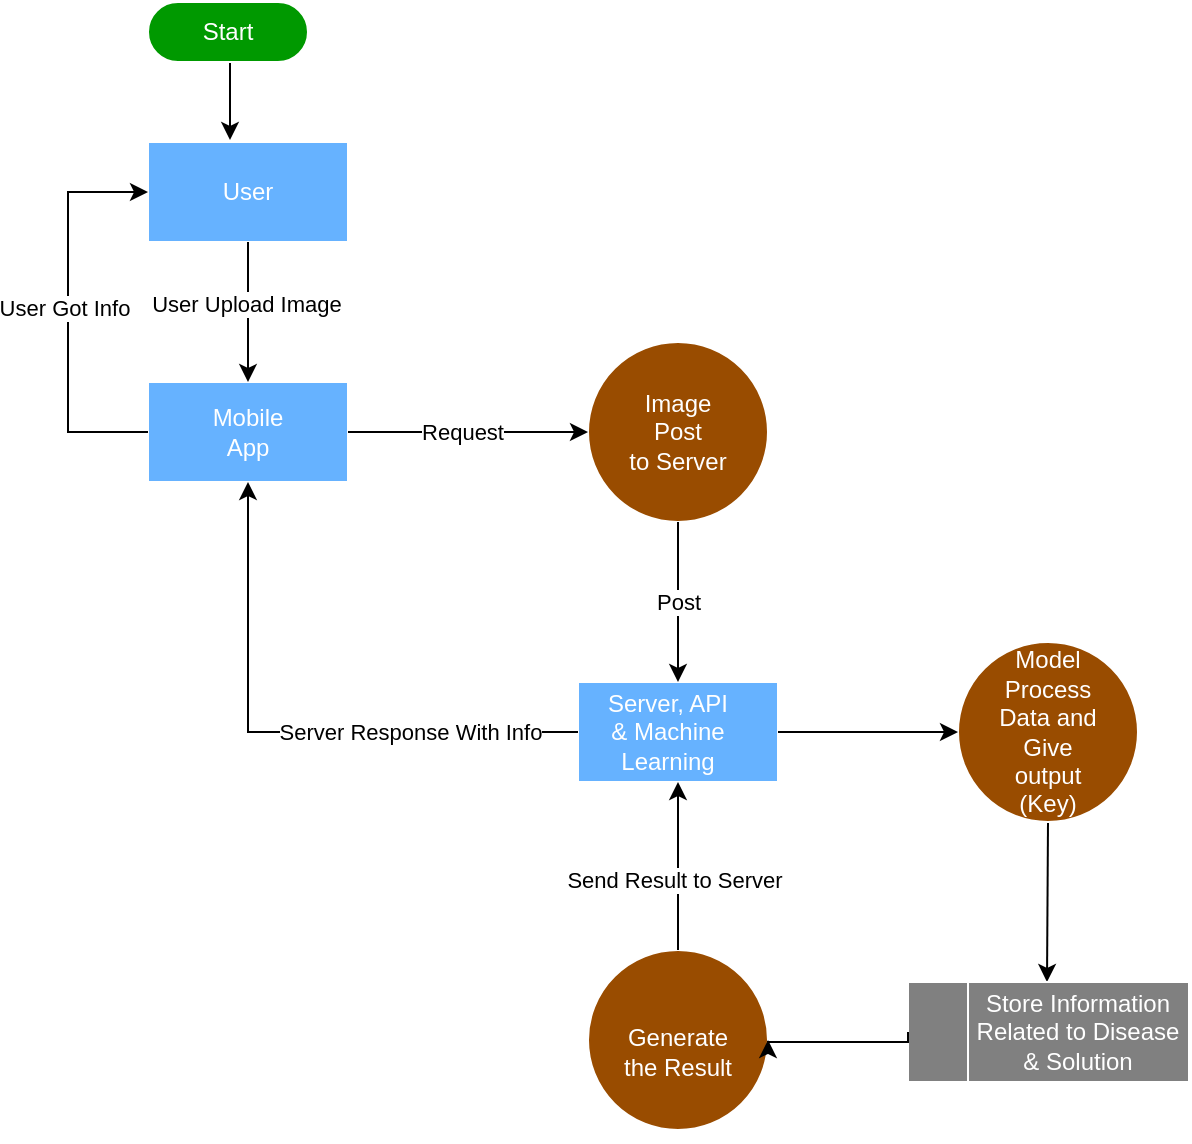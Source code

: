 <mxfile version="21.6.8" type="github">
  <diagram name="Page-1" id="b520641d-4fe3-3701-9064-5fc419738815">
    <mxGraphModel dx="1313" dy="668" grid="1" gridSize="10" guides="1" tooltips="1" connect="1" arrows="1" fold="1" page="1" pageScale="1" pageWidth="1100" pageHeight="850" background="none" math="0" shadow="0">
      <root>
        <mxCell id="0" />
        <mxCell id="1" parent="0" />
        <mxCell id="WrTy3i7SK-XP-YhZIwpe-3" value="" style="group;fillColor=#e1d5e7;strokeColor=#9673a6;" vertex="1" connectable="0" parent="1">
          <mxGeometry x="120" y="240" width="100" height="50" as="geometry" />
        </mxCell>
        <mxCell id="WrTy3i7SK-XP-YhZIwpe-1" value="" style="html=1;dashed=0;whiteSpace=wrap;fillColor=#66B2FF;strokeColor=#FFFFFF;" vertex="1" parent="WrTy3i7SK-XP-YhZIwpe-3">
          <mxGeometry width="100" height="50" as="geometry" />
        </mxCell>
        <mxCell id="WrTy3i7SK-XP-YhZIwpe-2" value="&lt;font color=&quot;#ffffff&quot;&gt;User&lt;br&gt;&lt;/font&gt;" style="text;html=1;strokeColor=none;fillColor=none;align=center;verticalAlign=middle;whiteSpace=wrap;rounded=0;" vertex="1" parent="WrTy3i7SK-XP-YhZIwpe-3">
          <mxGeometry x="20" y="10" width="60" height="30" as="geometry" />
        </mxCell>
        <mxCell id="WrTy3i7SK-XP-YhZIwpe-6" value="" style="group" vertex="1" connectable="0" parent="1">
          <mxGeometry x="120" y="360" width="100" height="50" as="geometry" />
        </mxCell>
        <mxCell id="WrTy3i7SK-XP-YhZIwpe-7" value="" style="html=1;dashed=0;whiteSpace=wrap;fillColor=#66B2FF;strokeColor=#FFFFFF;" vertex="1" parent="WrTy3i7SK-XP-YhZIwpe-6">
          <mxGeometry width="100" height="50" as="geometry" />
        </mxCell>
        <mxCell id="WrTy3i7SK-XP-YhZIwpe-8" value="&lt;font color=&quot;#ffffff&quot;&gt;Mobile App&lt;br&gt;&lt;/font&gt;" style="text;html=1;strokeColor=none;fillColor=none;align=center;verticalAlign=middle;whiteSpace=wrap;rounded=0;" vertex="1" parent="WrTy3i7SK-XP-YhZIwpe-6">
          <mxGeometry x="20" y="10" width="60" height="30" as="geometry" />
        </mxCell>
        <mxCell id="WrTy3i7SK-XP-YhZIwpe-9" style="edgeStyle=orthogonalEdgeStyle;rounded=0;orthogonalLoop=1;jettySize=auto;html=1;exitX=0.5;exitY=1;exitDx=0;exitDy=0;entryX=0.5;entryY=0;entryDx=0;entryDy=0;" edge="1" parent="1" source="WrTy3i7SK-XP-YhZIwpe-1" target="WrTy3i7SK-XP-YhZIwpe-7">
          <mxGeometry relative="1" as="geometry" />
        </mxCell>
        <mxCell id="WrTy3i7SK-XP-YhZIwpe-10" value="User Upload Image" style="edgeLabel;html=1;align=center;verticalAlign=middle;resizable=0;points=[];" vertex="1" connectable="0" parent="WrTy3i7SK-XP-YhZIwpe-9">
          <mxGeometry x="-0.114" y="-1" relative="1" as="geometry">
            <mxPoint as="offset" />
          </mxGeometry>
        </mxCell>
        <mxCell id="WrTy3i7SK-XP-YhZIwpe-13" value="" style="group" vertex="1" connectable="0" parent="1">
          <mxGeometry x="340" y="340" width="90" height="90" as="geometry" />
        </mxCell>
        <mxCell id="WrTy3i7SK-XP-YhZIwpe-11" value="" style="shape=ellipse;html=1;dashed=0;whiteSpace=wrap;perimeter=ellipsePerimeter;strokeColor=#FFFFFF;fillColor=#994C00;" vertex="1" parent="WrTy3i7SK-XP-YhZIwpe-13">
          <mxGeometry width="90" height="90" as="geometry" />
        </mxCell>
        <mxCell id="WrTy3i7SK-XP-YhZIwpe-12" value="&lt;font color=&quot;#ffffff&quot;&gt;Image&lt;br&gt;Post&lt;br&gt;to Server&lt;br&gt;&lt;/font&gt;" style="text;html=1;strokeColor=none;fillColor=none;align=center;verticalAlign=middle;whiteSpace=wrap;rounded=0;" vertex="1" parent="WrTy3i7SK-XP-YhZIwpe-13">
          <mxGeometry x="15" y="30" width="60" height="30" as="geometry" />
        </mxCell>
        <mxCell id="WrTy3i7SK-XP-YhZIwpe-15" style="edgeStyle=orthogonalEdgeStyle;rounded=0;orthogonalLoop=1;jettySize=auto;html=1;exitX=1;exitY=0.5;exitDx=0;exitDy=0;entryX=0;entryY=0.5;entryDx=0;entryDy=0;" edge="1" parent="1" source="WrTy3i7SK-XP-YhZIwpe-7" target="WrTy3i7SK-XP-YhZIwpe-11">
          <mxGeometry relative="1" as="geometry" />
        </mxCell>
        <mxCell id="WrTy3i7SK-XP-YhZIwpe-39" value="Post" style="edgeLabel;html=1;align=center;verticalAlign=middle;resizable=0;points=[];" vertex="1" connectable="0" parent="WrTy3i7SK-XP-YhZIwpe-15">
          <mxGeometry x="-0.1" y="1" relative="1" as="geometry">
            <mxPoint as="offset" />
          </mxGeometry>
        </mxCell>
        <mxCell id="WrTy3i7SK-XP-YhZIwpe-42" value="Request" style="edgeLabel;html=1;align=center;verticalAlign=middle;resizable=0;points=[];" vertex="1" connectable="0" parent="WrTy3i7SK-XP-YhZIwpe-15">
          <mxGeometry x="-0.058" relative="1" as="geometry">
            <mxPoint as="offset" />
          </mxGeometry>
        </mxCell>
        <mxCell id="WrTy3i7SK-XP-YhZIwpe-17" value="" style="group" vertex="1" connectable="0" parent="1">
          <mxGeometry x="335" y="510" width="100" height="50" as="geometry" />
        </mxCell>
        <mxCell id="WrTy3i7SK-XP-YhZIwpe-18" value="" style="html=1;dashed=0;whiteSpace=wrap;fillColor=#66B2FF;strokeColor=#FFFFFF;" vertex="1" parent="WrTy3i7SK-XP-YhZIwpe-17">
          <mxGeometry width="100" height="50" as="geometry" />
        </mxCell>
        <mxCell id="WrTy3i7SK-XP-YhZIwpe-19" value="&lt;font color=&quot;#ffffff&quot;&gt;Server, API &amp;amp; Machine Learning&lt;br&gt;&lt;/font&gt;" style="text;html=1;strokeColor=none;fillColor=none;align=center;verticalAlign=middle;whiteSpace=wrap;rounded=0;" vertex="1" parent="WrTy3i7SK-XP-YhZIwpe-17">
          <mxGeometry x="10" y="10" width="70" height="30" as="geometry" />
        </mxCell>
        <mxCell id="WrTy3i7SK-XP-YhZIwpe-20" style="edgeStyle=orthogonalEdgeStyle;rounded=0;orthogonalLoop=1;jettySize=auto;html=1;exitX=0.5;exitY=1;exitDx=0;exitDy=0;entryX=0.5;entryY=0;entryDx=0;entryDy=0;" edge="1" parent="1" source="WrTy3i7SK-XP-YhZIwpe-11" target="WrTy3i7SK-XP-YhZIwpe-18">
          <mxGeometry relative="1" as="geometry" />
        </mxCell>
        <mxCell id="WrTy3i7SK-XP-YhZIwpe-40" value="Post" style="edgeLabel;html=1;align=center;verticalAlign=middle;resizable=0;points=[];" vertex="1" connectable="0" parent="WrTy3i7SK-XP-YhZIwpe-20">
          <mxGeometry x="0.006" relative="1" as="geometry">
            <mxPoint as="offset" />
          </mxGeometry>
        </mxCell>
        <mxCell id="WrTy3i7SK-XP-YhZIwpe-21" value="" style="group" vertex="1" connectable="0" parent="1">
          <mxGeometry x="525" y="490" width="90" height="90" as="geometry" />
        </mxCell>
        <mxCell id="WrTy3i7SK-XP-YhZIwpe-34" style="edgeStyle=orthogonalEdgeStyle;rounded=0;orthogonalLoop=1;jettySize=auto;html=1;exitX=0.5;exitY=1;exitDx=0;exitDy=0;" edge="1" parent="WrTy3i7SK-XP-YhZIwpe-21" source="WrTy3i7SK-XP-YhZIwpe-22">
          <mxGeometry relative="1" as="geometry">
            <mxPoint x="44.5" y="170" as="targetPoint" />
          </mxGeometry>
        </mxCell>
        <mxCell id="WrTy3i7SK-XP-YhZIwpe-22" value="" style="shape=ellipse;html=1;dashed=0;whiteSpace=wrap;perimeter=ellipsePerimeter;strokeColor=#FFFFFF;fillColor=#994C00;" vertex="1" parent="WrTy3i7SK-XP-YhZIwpe-21">
          <mxGeometry width="90" height="90" as="geometry" />
        </mxCell>
        <mxCell id="WrTy3i7SK-XP-YhZIwpe-23" value="&lt;font color=&quot;#ffffff&quot;&gt;Model Process Data and Give output (Key)&lt;br&gt;&lt;/font&gt;" style="text;html=1;strokeColor=none;fillColor=none;align=center;verticalAlign=middle;whiteSpace=wrap;rounded=0;" vertex="1" parent="WrTy3i7SK-XP-YhZIwpe-21">
          <mxGeometry x="15" y="30" width="60" height="30" as="geometry" />
        </mxCell>
        <mxCell id="WrTy3i7SK-XP-YhZIwpe-24" style="edgeStyle=orthogonalEdgeStyle;rounded=0;orthogonalLoop=1;jettySize=auto;html=1;entryX=0;entryY=0.5;entryDx=0;entryDy=0;exitX=1;exitY=0.5;exitDx=0;exitDy=0;" edge="1" parent="1" source="WrTy3i7SK-XP-YhZIwpe-18" target="WrTy3i7SK-XP-YhZIwpe-22">
          <mxGeometry relative="1" as="geometry">
            <mxPoint x="570" y="410" as="sourcePoint" />
            <Array as="points">
              <mxPoint x="460" y="535" />
              <mxPoint x="460" y="535" />
            </Array>
          </mxGeometry>
        </mxCell>
        <mxCell id="WrTy3i7SK-XP-YhZIwpe-33" value="" style="group" vertex="1" connectable="0" parent="1">
          <mxGeometry x="500" y="660" width="140" height="50" as="geometry" />
        </mxCell>
        <mxCell id="WrTy3i7SK-XP-YhZIwpe-31" value="" style="html=1;dashed=0;whiteSpace=wrap;shape=mxgraph.dfd.dataStoreID;align=left;spacingLeft=3;points=[[0,0],[0.5,0],[1,0],[0,0.5],[1,0.5],[0,1],[0.5,1],[1,1]];fillColor=#808080;strokeColor=#FFFFFF;" vertex="1" parent="WrTy3i7SK-XP-YhZIwpe-33">
          <mxGeometry width="140" height="50" as="geometry" />
        </mxCell>
        <mxCell id="WrTy3i7SK-XP-YhZIwpe-30" value="&lt;font color=&quot;#ffffff&quot;&gt;Store Information Related to Disease &amp;amp; Solution&lt;/font&gt;" style="text;html=1;strokeColor=none;fillColor=none;align=center;verticalAlign=middle;whiteSpace=wrap;rounded=0;" vertex="1" parent="WrTy3i7SK-XP-YhZIwpe-33">
          <mxGeometry x="30" y="10" width="110" height="30" as="geometry" />
        </mxCell>
        <mxCell id="WrTy3i7SK-XP-YhZIwpe-35" value="" style="group" vertex="1" connectable="0" parent="1">
          <mxGeometry x="340" y="650" width="90" height="90" as="geometry" />
        </mxCell>
        <mxCell id="WrTy3i7SK-XP-YhZIwpe-36" value="" style="shape=ellipse;html=1;dashed=0;whiteSpace=wrap;perimeter=ellipsePerimeter;strokeColor=#FFFFFF;fillColor=#994C00;" vertex="1" parent="WrTy3i7SK-XP-YhZIwpe-35">
          <mxGeometry y="-6" width="90" height="90" as="geometry" />
        </mxCell>
        <mxCell id="WrTy3i7SK-XP-YhZIwpe-37" value="&lt;font color=&quot;#ffffff&quot;&gt;Generate the Result&lt;br&gt;&lt;/font&gt;" style="text;html=1;strokeColor=none;fillColor=none;align=center;verticalAlign=middle;whiteSpace=wrap;rounded=0;" vertex="1" parent="WrTy3i7SK-XP-YhZIwpe-35">
          <mxGeometry x="15" y="30" width="60" height="30" as="geometry" />
        </mxCell>
        <mxCell id="WrTy3i7SK-XP-YhZIwpe-45" style="edgeStyle=orthogonalEdgeStyle;rounded=0;orthogonalLoop=1;jettySize=auto;html=1;entryX=0;entryY=0.5;entryDx=0;entryDy=0;" edge="1" parent="1" target="WrTy3i7SK-XP-YhZIwpe-1">
          <mxGeometry relative="1" as="geometry">
            <mxPoint x="120" y="385" as="sourcePoint" />
            <Array as="points">
              <mxPoint x="80" y="385" />
              <mxPoint x="80" y="265" />
            </Array>
          </mxGeometry>
        </mxCell>
        <mxCell id="WrTy3i7SK-XP-YhZIwpe-46" value="User Got Info" style="edgeLabel;html=1;align=center;verticalAlign=middle;resizable=0;points=[];" vertex="1" connectable="0" parent="WrTy3i7SK-XP-YhZIwpe-45">
          <mxGeometry x="0.025" y="2" relative="1" as="geometry">
            <mxPoint as="offset" />
          </mxGeometry>
        </mxCell>
        <mxCell id="WrTy3i7SK-XP-YhZIwpe-49" style="edgeStyle=orthogonalEdgeStyle;rounded=0;orthogonalLoop=1;jettySize=auto;html=1;exitX=0.5;exitY=1;exitDx=0;exitDy=0;entryX=0.41;entryY=-0.02;entryDx=0;entryDy=0;entryPerimeter=0;" edge="1" parent="1" source="WrTy3i7SK-XP-YhZIwpe-48" target="WrTy3i7SK-XP-YhZIwpe-1">
          <mxGeometry relative="1" as="geometry" />
        </mxCell>
        <mxCell id="WrTy3i7SK-XP-YhZIwpe-50" value="" style="group" vertex="1" connectable="0" parent="1">
          <mxGeometry x="120" y="170" width="80" height="30" as="geometry" />
        </mxCell>
        <mxCell id="WrTy3i7SK-XP-YhZIwpe-47" value="" style="html=1;dashed=0;whiteSpace=wrap;shape=mxgraph.dfd.start;fillColor=#009900;strokeColor=#FFFFFF;" vertex="1" parent="WrTy3i7SK-XP-YhZIwpe-50">
          <mxGeometry width="80" height="30" as="geometry" />
        </mxCell>
        <mxCell id="WrTy3i7SK-XP-YhZIwpe-48" value="&lt;font color=&quot;#ffffff&quot;&gt;Start&lt;/font&gt;" style="text;html=1;strokeColor=none;fillColor=none;align=center;verticalAlign=middle;whiteSpace=wrap;rounded=0;" vertex="1" parent="WrTy3i7SK-XP-YhZIwpe-50">
          <mxGeometry x="20" width="40" height="30" as="geometry" />
        </mxCell>
        <mxCell id="WrTy3i7SK-XP-YhZIwpe-52" style="edgeStyle=orthogonalEdgeStyle;rounded=0;orthogonalLoop=1;jettySize=auto;html=1;exitX=0.5;exitY=0;exitDx=0;exitDy=0;entryX=0.5;entryY=1;entryDx=0;entryDy=0;" edge="1" parent="1" source="WrTy3i7SK-XP-YhZIwpe-36" target="WrTy3i7SK-XP-YhZIwpe-18">
          <mxGeometry relative="1" as="geometry" />
        </mxCell>
        <mxCell id="WrTy3i7SK-XP-YhZIwpe-53" value="Send Result to Server" style="edgeLabel;html=1;align=center;verticalAlign=middle;resizable=0;points=[];" vertex="1" connectable="0" parent="WrTy3i7SK-XP-YhZIwpe-52">
          <mxGeometry x="-0.155" y="2" relative="1" as="geometry">
            <mxPoint as="offset" />
          </mxGeometry>
        </mxCell>
        <mxCell id="WrTy3i7SK-XP-YhZIwpe-38" style="edgeStyle=orthogonalEdgeStyle;rounded=0;orthogonalLoop=1;jettySize=auto;html=1;exitX=0;exitY=0.5;exitDx=0;exitDy=0;entryX=1;entryY=0.5;entryDx=0;entryDy=0;" edge="1" parent="1" source="WrTy3i7SK-XP-YhZIwpe-31" target="WrTy3i7SK-XP-YhZIwpe-36">
          <mxGeometry relative="1" as="geometry">
            <mxPoint x="420" y="690" as="targetPoint" />
            <Array as="points">
              <mxPoint x="500" y="690" />
              <mxPoint x="430" y="690" />
            </Array>
          </mxGeometry>
        </mxCell>
        <mxCell id="WrTy3i7SK-XP-YhZIwpe-54" style="edgeStyle=orthogonalEdgeStyle;rounded=0;orthogonalLoop=1;jettySize=auto;html=1;exitX=0;exitY=0.5;exitDx=0;exitDy=0;entryX=0.5;entryY=1;entryDx=0;entryDy=0;" edge="1" parent="1" source="WrTy3i7SK-XP-YhZIwpe-18" target="WrTy3i7SK-XP-YhZIwpe-7">
          <mxGeometry relative="1" as="geometry" />
        </mxCell>
        <mxCell id="WrTy3i7SK-XP-YhZIwpe-55" value="Server Response With Info" style="edgeLabel;html=1;align=center;verticalAlign=middle;resizable=0;points=[];" vertex="1" connectable="0" parent="WrTy3i7SK-XP-YhZIwpe-54">
          <mxGeometry x="-0.191" y="-1" relative="1" as="geometry">
            <mxPoint x="33" y="1" as="offset" />
          </mxGeometry>
        </mxCell>
      </root>
    </mxGraphModel>
  </diagram>
</mxfile>
